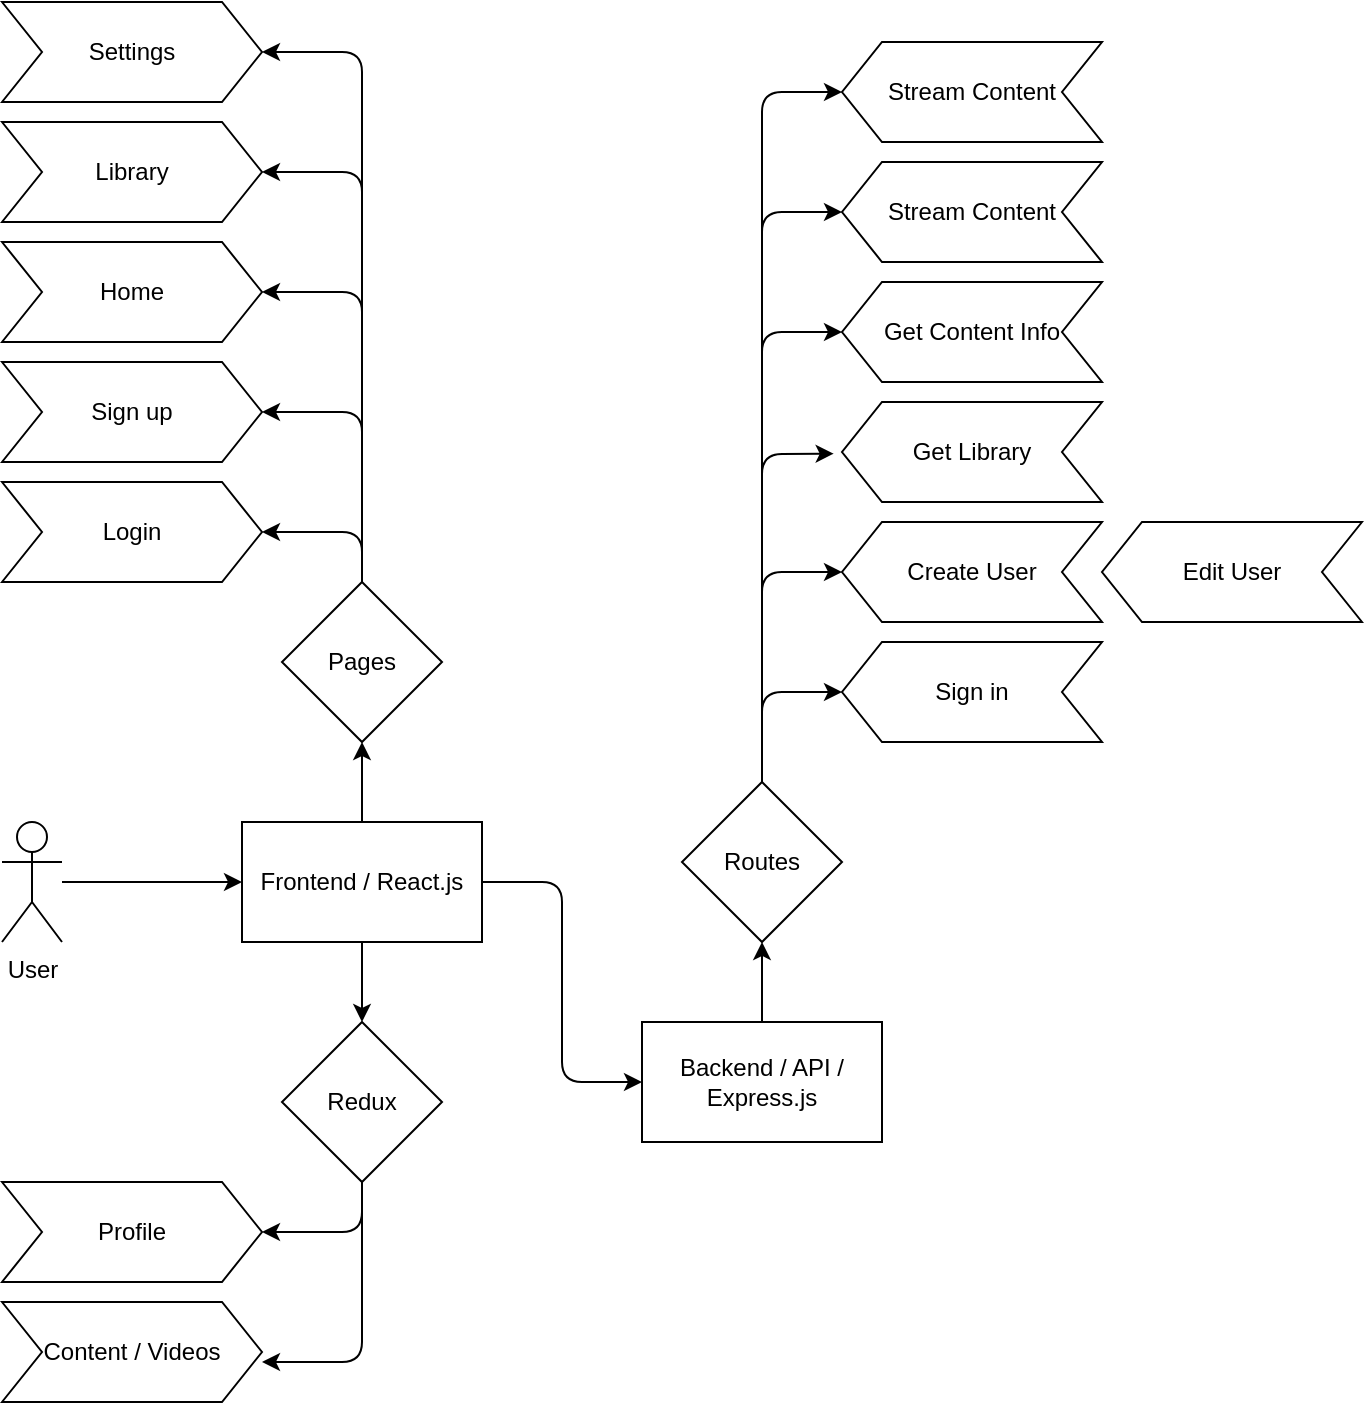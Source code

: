 <mxfile>
    <diagram id="qfFTnJXNOfZKk0SqHDOX" name="Page-1">
        <mxGraphModel dx="911" dy="789" grid="1" gridSize="10" guides="1" tooltips="1" connect="1" arrows="1" fold="1" page="1" pageScale="1" pageWidth="850" pageHeight="1100" math="0" shadow="0">
            <root>
                <mxCell id="0"/>
                <mxCell id="1" parent="0"/>
                <mxCell id="8" style="edgeStyle=none;html=1;entryX=0;entryY=0.5;entryDx=0;entryDy=0;" edge="1" parent="1" source="3" target="7">
                    <mxGeometry relative="1" as="geometry"/>
                </mxCell>
                <mxCell id="3" value="User" style="shape=umlActor;verticalLabelPosition=bottom;verticalAlign=top;html=1;outlineConnect=0;" vertex="1" parent="1">
                    <mxGeometry x="100" y="440" width="30" height="60" as="geometry"/>
                </mxCell>
                <mxCell id="10" value="" style="edgeStyle=none;html=1;" edge="1" parent="1" source="7" target="9">
                    <mxGeometry relative="1" as="geometry"/>
                </mxCell>
                <mxCell id="22" value="" style="edgeStyle=none;html=1;exitX=1;exitY=0.5;exitDx=0;exitDy=0;entryX=0;entryY=0.5;entryDx=0;entryDy=0;" edge="1" parent="1" source="7" target="21">
                    <mxGeometry relative="1" as="geometry">
                        <Array as="points">
                            <mxPoint x="380" y="470"/>
                            <mxPoint x="380" y="520"/>
                            <mxPoint x="380" y="570"/>
                        </Array>
                    </mxGeometry>
                </mxCell>
                <mxCell id="32" value="" style="edgeStyle=none;html=1;" edge="1" parent="1" source="7" target="31">
                    <mxGeometry relative="1" as="geometry"/>
                </mxCell>
                <mxCell id="7" value="Frontend / React.js" style="rounded=0;whiteSpace=wrap;html=1;" vertex="1" parent="1">
                    <mxGeometry x="220" y="440" width="120" height="60" as="geometry"/>
                </mxCell>
                <mxCell id="18" style="edgeStyle=none;html=1;entryX=1;entryY=0.5;entryDx=0;entryDy=0;" edge="1" parent="1" source="9" target="13">
                    <mxGeometry relative="1" as="geometry">
                        <Array as="points">
                            <mxPoint x="280" y="175"/>
                        </Array>
                    </mxGeometry>
                </mxCell>
                <mxCell id="19" style="edgeStyle=none;html=1;entryX=1;entryY=0.5;entryDx=0;entryDy=0;" edge="1" parent="1" source="9" target="16">
                    <mxGeometry relative="1" as="geometry">
                        <Array as="points">
                            <mxPoint x="280" y="115"/>
                        </Array>
                    </mxGeometry>
                </mxCell>
                <mxCell id="20" style="edgeStyle=none;html=1;entryX=1;entryY=0.5;entryDx=0;entryDy=0;" edge="1" parent="1" source="9" target="17">
                    <mxGeometry relative="1" as="geometry">
                        <Array as="points">
                            <mxPoint x="280" y="55"/>
                        </Array>
                    </mxGeometry>
                </mxCell>
                <mxCell id="24" style="edgeStyle=none;html=1;entryX=1;entryY=0.5;entryDx=0;entryDy=0;" edge="1" parent="1" source="9" target="23">
                    <mxGeometry relative="1" as="geometry">
                        <Array as="points">
                            <mxPoint x="280" y="235"/>
                        </Array>
                    </mxGeometry>
                </mxCell>
                <mxCell id="26" style="edgeStyle=none;html=1;entryX=1;entryY=0.5;entryDx=0;entryDy=0;" edge="1" parent="1" source="9" target="25">
                    <mxGeometry relative="1" as="geometry">
                        <Array as="points">
                            <mxPoint x="280" y="295"/>
                        </Array>
                    </mxGeometry>
                </mxCell>
                <mxCell id="9" value="Pages" style="rhombus;whiteSpace=wrap;html=1;rounded=0;" vertex="1" parent="1">
                    <mxGeometry x="240" y="320" width="80" height="80" as="geometry"/>
                </mxCell>
                <mxCell id="13" value="Home" style="shape=step;perimeter=stepPerimeter;whiteSpace=wrap;html=1;fixedSize=1;rounded=0;" vertex="1" parent="1">
                    <mxGeometry x="100" y="150" width="130" height="50" as="geometry"/>
                </mxCell>
                <mxCell id="16" value="Library" style="shape=step;perimeter=stepPerimeter;whiteSpace=wrap;html=1;fixedSize=1;rounded=0;" vertex="1" parent="1">
                    <mxGeometry x="100" y="90" width="130" height="50" as="geometry"/>
                </mxCell>
                <mxCell id="17" value="Settings" style="shape=step;perimeter=stepPerimeter;whiteSpace=wrap;html=1;fixedSize=1;rounded=0;" vertex="1" parent="1">
                    <mxGeometry x="100" y="30" width="130" height="50" as="geometry"/>
                </mxCell>
                <mxCell id="38" value="" style="edgeStyle=none;html=1;" edge="1" parent="1" source="21" target="37">
                    <mxGeometry relative="1" as="geometry"/>
                </mxCell>
                <mxCell id="21" value="Backend / API / Express.js" style="whiteSpace=wrap;html=1;rounded=0;" vertex="1" parent="1">
                    <mxGeometry x="420" y="540" width="120" height="60" as="geometry"/>
                </mxCell>
                <mxCell id="23" value="Sign up" style="shape=step;perimeter=stepPerimeter;whiteSpace=wrap;html=1;fixedSize=1;rounded=0;" vertex="1" parent="1">
                    <mxGeometry x="100" y="210" width="130" height="50" as="geometry"/>
                </mxCell>
                <mxCell id="25" value="Login" style="shape=step;perimeter=stepPerimeter;whiteSpace=wrap;html=1;fixedSize=1;rounded=0;" vertex="1" parent="1">
                    <mxGeometry x="100" y="270" width="130" height="50" as="geometry"/>
                </mxCell>
                <mxCell id="35" style="edgeStyle=none;html=1;entryX=1;entryY=0.5;entryDx=0;entryDy=0;exitX=0.5;exitY=1;exitDx=0;exitDy=0;" edge="1" parent="1" source="31" target="33">
                    <mxGeometry relative="1" as="geometry">
                        <Array as="points">
                            <mxPoint x="280" y="645"/>
                        </Array>
                    </mxGeometry>
                </mxCell>
                <mxCell id="36" style="edgeStyle=none;html=1;entryX=1;entryY=0.6;entryDx=0;entryDy=0;entryPerimeter=0;" edge="1" parent="1" target="34">
                    <mxGeometry relative="1" as="geometry">
                        <mxPoint x="280" y="620" as="sourcePoint"/>
                        <Array as="points">
                            <mxPoint x="280" y="710"/>
                        </Array>
                    </mxGeometry>
                </mxCell>
                <mxCell id="31" value="Redux" style="rhombus;whiteSpace=wrap;html=1;rounded=0;" vertex="1" parent="1">
                    <mxGeometry x="240" y="540" width="80" height="80" as="geometry"/>
                </mxCell>
                <mxCell id="33" value="Profile" style="shape=step;perimeter=stepPerimeter;whiteSpace=wrap;html=1;fixedSize=1;rounded=0;" vertex="1" parent="1">
                    <mxGeometry x="100" y="620" width="130" height="50" as="geometry"/>
                </mxCell>
                <mxCell id="34" value="Content / Videos" style="shape=step;perimeter=stepPerimeter;whiteSpace=wrap;html=1;fixedSize=1;rounded=0;size=20.0;" vertex="1" parent="1">
                    <mxGeometry x="100" y="680" width="130" height="50" as="geometry"/>
                </mxCell>
                <mxCell id="40" style="edgeStyle=none;html=1;exitX=0.5;exitY=0;exitDx=0;exitDy=0;entryX=1;entryY=0.5;entryDx=0;entryDy=0;" edge="1" parent="1" source="37" target="39">
                    <mxGeometry relative="1" as="geometry">
                        <Array as="points">
                            <mxPoint x="480" y="375"/>
                        </Array>
                    </mxGeometry>
                </mxCell>
                <mxCell id="43" style="edgeStyle=none;html=1;entryX=1;entryY=0.5;entryDx=0;entryDy=0;" edge="1" parent="1" target="41">
                    <mxGeometry relative="1" as="geometry">
                        <mxPoint x="480" y="420" as="sourcePoint"/>
                        <Array as="points">
                            <mxPoint x="480" y="315"/>
                        </Array>
                    </mxGeometry>
                </mxCell>
                <mxCell id="45" style="edgeStyle=none;html=1;entryX=1.032;entryY=0.483;entryDx=0;entryDy=0;entryPerimeter=0;" edge="1" parent="1" target="44">
                    <mxGeometry relative="1" as="geometry">
                        <mxPoint x="480" y="420" as="sourcePoint"/>
                        <Array as="points">
                            <mxPoint x="480" y="256"/>
                        </Array>
                    </mxGeometry>
                </mxCell>
                <mxCell id="48" style="edgeStyle=none;html=1;entryX=1;entryY=0.5;entryDx=0;entryDy=0;exitX=0.5;exitY=0;exitDx=0;exitDy=0;" edge="1" parent="1" source="37" target="46">
                    <mxGeometry relative="1" as="geometry">
                        <Array as="points">
                            <mxPoint x="480" y="195"/>
                        </Array>
                    </mxGeometry>
                </mxCell>
                <mxCell id="49" style="edgeStyle=none;html=1;entryX=1;entryY=0.5;entryDx=0;entryDy=0;exitX=0.5;exitY=0;exitDx=0;exitDy=0;" edge="1" parent="1" source="37" target="47">
                    <mxGeometry relative="1" as="geometry">
                        <Array as="points">
                            <mxPoint x="480" y="135"/>
                        </Array>
                    </mxGeometry>
                </mxCell>
                <mxCell id="51" style="edgeStyle=none;html=1;entryX=1;entryY=0.5;entryDx=0;entryDy=0;exitX=0.5;exitY=0;exitDx=0;exitDy=0;" edge="1" parent="1" source="37" target="50">
                    <mxGeometry relative="1" as="geometry">
                        <Array as="points">
                            <mxPoint x="480" y="75"/>
                        </Array>
                    </mxGeometry>
                </mxCell>
                <mxCell id="37" value="Routes" style="rhombus;whiteSpace=wrap;html=1;rounded=0;" vertex="1" parent="1">
                    <mxGeometry x="440" y="420" width="80" height="80" as="geometry"/>
                </mxCell>
                <mxCell id="39" value="Sign in" style="shape=step;perimeter=stepPerimeter;whiteSpace=wrap;html=1;fixedSize=1;rounded=0;size=20;direction=west;" vertex="1" parent="1">
                    <mxGeometry x="520" y="350" width="130" height="50" as="geometry"/>
                </mxCell>
                <mxCell id="41" value="Create User" style="shape=step;perimeter=stepPerimeter;whiteSpace=wrap;html=1;fixedSize=1;rounded=0;size=20;direction=west;" vertex="1" parent="1">
                    <mxGeometry x="520" y="290" width="130" height="50" as="geometry"/>
                </mxCell>
                <mxCell id="42" value="Edit User" style="shape=step;perimeter=stepPerimeter;whiteSpace=wrap;html=1;fixedSize=1;rounded=0;size=20;direction=west;" vertex="1" parent="1">
                    <mxGeometry x="650" y="290" width="130" height="50" as="geometry"/>
                </mxCell>
                <mxCell id="44" value="Get Library" style="shape=step;perimeter=stepPerimeter;whiteSpace=wrap;html=1;fixedSize=1;rounded=0;size=20;direction=west;" vertex="1" parent="1">
                    <mxGeometry x="520" y="230" width="130" height="50" as="geometry"/>
                </mxCell>
                <mxCell id="46" value="Get Content Info" style="shape=step;perimeter=stepPerimeter;whiteSpace=wrap;html=1;fixedSize=1;rounded=0;size=20;direction=west;" vertex="1" parent="1">
                    <mxGeometry x="520" y="170" width="130" height="50" as="geometry"/>
                </mxCell>
                <mxCell id="47" value="Stream Content" style="shape=step;perimeter=stepPerimeter;whiteSpace=wrap;html=1;fixedSize=1;rounded=0;size=20;direction=west;" vertex="1" parent="1">
                    <mxGeometry x="520" y="110" width="130" height="50" as="geometry"/>
                </mxCell>
                <mxCell id="50" value="Stream Content" style="shape=step;perimeter=stepPerimeter;whiteSpace=wrap;html=1;fixedSize=1;rounded=0;size=20;direction=west;" vertex="1" parent="1">
                    <mxGeometry x="520" y="50" width="130" height="50" as="geometry"/>
                </mxCell>
            </root>
        </mxGraphModel>
    </diagram>
</mxfile>